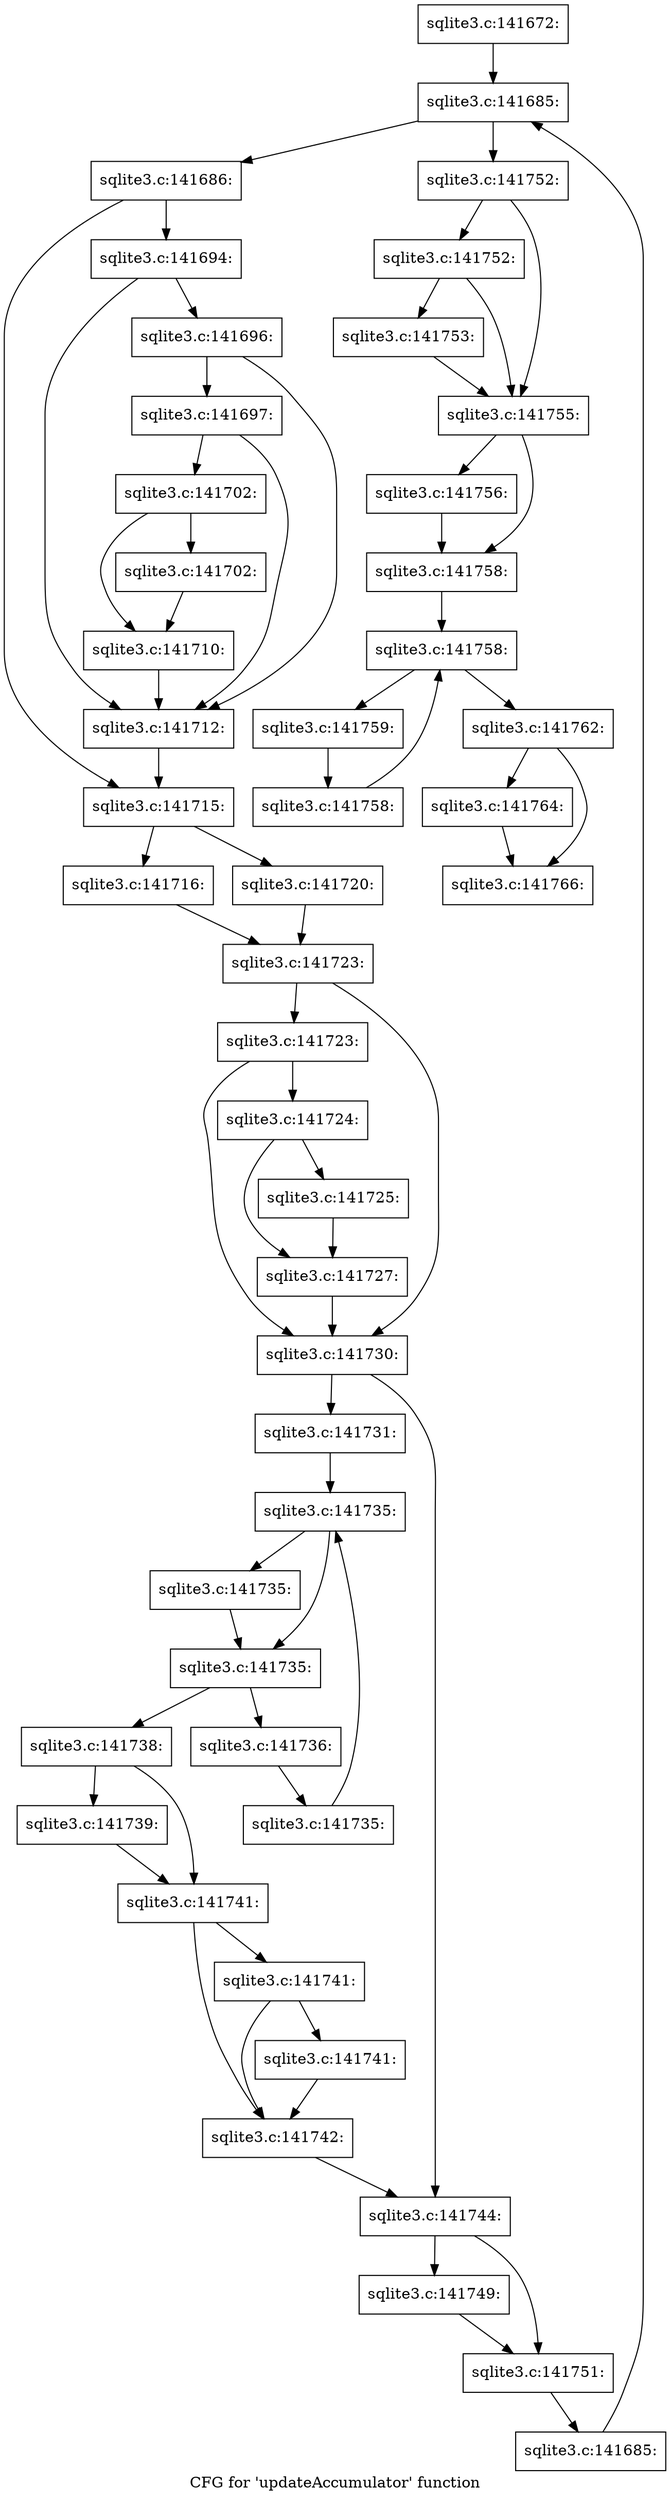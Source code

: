 digraph "CFG for 'updateAccumulator' function" {
	label="CFG for 'updateAccumulator' function";

	Node0x55c0f9c37260 [shape=record,label="{sqlite3.c:141672:}"];
	Node0x55c0f9c37260 -> Node0x55c0f9c3a0e0;
	Node0x55c0f9c3a0e0 [shape=record,label="{sqlite3.c:141685:}"];
	Node0x55c0f9c3a0e0 -> Node0x55c0f9c3a300;
	Node0x55c0f9c3a0e0 -> Node0x55c0f9c39c50;
	Node0x55c0f9c3a300 [shape=record,label="{sqlite3.c:141686:}"];
	Node0x55c0f9c3a300 -> Node0x55c0f9c3ba40;
	Node0x55c0f9c3a300 -> Node0x55c0f9c3ba90;
	Node0x55c0f9c3ba40 [shape=record,label="{sqlite3.c:141694:}"];
	Node0x55c0f9c3ba40 -> Node0x55c0f9c3cac0;
	Node0x55c0f9c3ba40 -> Node0x55c0f9c3c9f0;
	Node0x55c0f9c3cac0 [shape=record,label="{sqlite3.c:141696:}"];
	Node0x55c0f9c3cac0 -> Node0x55c0f9c3ca40;
	Node0x55c0f9c3cac0 -> Node0x55c0f9c3c9f0;
	Node0x55c0f9c3ca40 [shape=record,label="{sqlite3.c:141697:}"];
	Node0x55c0f9c3ca40 -> Node0x55c0f9c3c9a0;
	Node0x55c0f9c3ca40 -> Node0x55c0f9c3c9f0;
	Node0x55c0f9c3c9a0 [shape=record,label="{sqlite3.c:141702:}"];
	Node0x55c0f9c3c9a0 -> Node0x55c0f9c3d700;
	Node0x55c0f9c3c9a0 -> Node0x55c0f9c3d750;
	Node0x55c0f9c3d700 [shape=record,label="{sqlite3.c:141702:}"];
	Node0x55c0f9c3d700 -> Node0x55c0f9c3d750;
	Node0x55c0f9c3d750 [shape=record,label="{sqlite3.c:141710:}"];
	Node0x55c0f9c3d750 -> Node0x55c0f9c3c9f0;
	Node0x55c0f9c3c9f0 [shape=record,label="{sqlite3.c:141712:}"];
	Node0x55c0f9c3c9f0 -> Node0x55c0f9c3ba90;
	Node0x55c0f9c3ba90 [shape=record,label="{sqlite3.c:141715:}"];
	Node0x55c0f9c3ba90 -> Node0x55c0f9c3ea10;
	Node0x55c0f9c3ba90 -> Node0x55c0f9c3eab0;
	Node0x55c0f9c3ea10 [shape=record,label="{sqlite3.c:141716:}"];
	Node0x55c0f9c3ea10 -> Node0x55c0f9c3ea60;
	Node0x55c0f9c3eab0 [shape=record,label="{sqlite3.c:141720:}"];
	Node0x55c0f9c3eab0 -> Node0x55c0f9c3ea60;
	Node0x55c0f9c3ea60 [shape=record,label="{sqlite3.c:141723:}"];
	Node0x55c0f9c3ea60 -> Node0x55c0f9c3fb60;
	Node0x55c0f9c3ea60 -> Node0x55c0f9c3fb10;
	Node0x55c0f9c3fb60 [shape=record,label="{sqlite3.c:141723:}"];
	Node0x55c0f9c3fb60 -> Node0x55c0f9c3f5d0;
	Node0x55c0f9c3fb60 -> Node0x55c0f9c3fb10;
	Node0x55c0f9c3f5d0 [shape=record,label="{sqlite3.c:141724:}"];
	Node0x55c0f9c3f5d0 -> Node0x55c0f9c40270;
	Node0x55c0f9c3f5d0 -> Node0x55c0f9c402c0;
	Node0x55c0f9c40270 [shape=record,label="{sqlite3.c:141725:}"];
	Node0x55c0f9c40270 -> Node0x55c0f9c402c0;
	Node0x55c0f9c402c0 [shape=record,label="{sqlite3.c:141727:}"];
	Node0x55c0f9c402c0 -> Node0x55c0f9c3fb10;
	Node0x55c0f9c3fb10 [shape=record,label="{sqlite3.c:141730:}"];
	Node0x55c0f9c3fb10 -> Node0x55c0f9c40ed0;
	Node0x55c0f9c3fb10 -> Node0x55c0f9c413f0;
	Node0x55c0f9c40ed0 [shape=record,label="{sqlite3.c:141731:}"];
	Node0x55c0f9c40ed0 -> Node0x55c0f9c42950;
	Node0x55c0f9c42950 [shape=record,label="{sqlite3.c:141735:}"];
	Node0x55c0f9c42950 -> Node0x55c0f9c42bf0;
	Node0x55c0f9c42950 -> Node0x55c0f9c42c40;
	Node0x55c0f9c42c40 [shape=record,label="{sqlite3.c:141735:}"];
	Node0x55c0f9c42c40 -> Node0x55c0f9c42bf0;
	Node0x55c0f9c42bf0 [shape=record,label="{sqlite3.c:141735:}"];
	Node0x55c0f9c42bf0 -> Node0x55c0f9c42b70;
	Node0x55c0f9c42bf0 -> Node0x55c0f9c42430;
	Node0x55c0f9c42b70 [shape=record,label="{sqlite3.c:141736:}"];
	Node0x55c0f9c42b70 -> Node0x55c0f9c42ae0;
	Node0x55c0f9c42ae0 [shape=record,label="{sqlite3.c:141735:}"];
	Node0x55c0f9c42ae0 -> Node0x55c0f9c42950;
	Node0x55c0f9c42430 [shape=record,label="{sqlite3.c:141738:}"];
	Node0x55c0f9c42430 -> Node0x55c0f9c43f20;
	Node0x55c0f9c42430 -> Node0x55c0f9c43ed0;
	Node0x55c0f9c43ed0 [shape=record,label="{sqlite3.c:141739:}"];
	Node0x55c0f9c43ed0 -> Node0x55c0f9c43f20;
	Node0x55c0f9c43f20 [shape=record,label="{sqlite3.c:141741:}"];
	Node0x55c0f9c43f20 -> Node0x55c0f9c447e0;
	Node0x55c0f9c43f20 -> Node0x55c0f9c44790;
	Node0x55c0f9c447e0 [shape=record,label="{sqlite3.c:141741:}"];
	Node0x55c0f9c447e0 -> Node0x55c0f9c44740;
	Node0x55c0f9c447e0 -> Node0x55c0f9c44790;
	Node0x55c0f9c44740 [shape=record,label="{sqlite3.c:141741:}"];
	Node0x55c0f9c44740 -> Node0x55c0f9c44790;
	Node0x55c0f9c44790 [shape=record,label="{sqlite3.c:141742:}"];
	Node0x55c0f9c44790 -> Node0x55c0f9c413f0;
	Node0x55c0f9c413f0 [shape=record,label="{sqlite3.c:141744:}"];
	Node0x55c0f9c413f0 -> Node0x55c0f9c45630;
	Node0x55c0f9c413f0 -> Node0x55c0f9c467d0;
	Node0x55c0f9c45630 [shape=record,label="{sqlite3.c:141749:}"];
	Node0x55c0f9c45630 -> Node0x55c0f9c467d0;
	Node0x55c0f9c467d0 [shape=record,label="{sqlite3.c:141751:}"];
	Node0x55c0f9c467d0 -> Node0x55c0f9c3a270;
	Node0x55c0f9c3a270 [shape=record,label="{sqlite3.c:141685:}"];
	Node0x55c0f9c3a270 -> Node0x55c0f9c3a0e0;
	Node0x55c0f9c39c50 [shape=record,label="{sqlite3.c:141752:}"];
	Node0x55c0f9c39c50 -> Node0x55c0f9c47480;
	Node0x55c0f9c39c50 -> Node0x55c0f9c47430;
	Node0x55c0f9c47480 [shape=record,label="{sqlite3.c:141752:}"];
	Node0x55c0f9c47480 -> Node0x55c0f9c473e0;
	Node0x55c0f9c47480 -> Node0x55c0f9c47430;
	Node0x55c0f9c473e0 [shape=record,label="{sqlite3.c:141753:}"];
	Node0x55c0f9c473e0 -> Node0x55c0f9c47430;
	Node0x55c0f9c47430 [shape=record,label="{sqlite3.c:141755:}"];
	Node0x55c0f9c47430 -> Node0x55c0f9c47db0;
	Node0x55c0f9c47430 -> Node0x55c0f9c47e00;
	Node0x55c0f9c47db0 [shape=record,label="{sqlite3.c:141756:}"];
	Node0x55c0f9c47db0 -> Node0x55c0f9c47e00;
	Node0x55c0f9c47e00 [shape=record,label="{sqlite3.c:141758:}"];
	Node0x55c0f9c47e00 -> Node0x55c0f9c489e0;
	Node0x55c0f9c489e0 [shape=record,label="{sqlite3.c:141758:}"];
	Node0x55c0f9c489e0 -> Node0x55c0f9c48c00;
	Node0x55c0f9c489e0 -> Node0x55c0f9c48510;
	Node0x55c0f9c48c00 [shape=record,label="{sqlite3.c:141759:}"];
	Node0x55c0f9c48c00 -> Node0x55c0f9c48b70;
	Node0x55c0f9c48b70 [shape=record,label="{sqlite3.c:141758:}"];
	Node0x55c0f9c48b70 -> Node0x55c0f9c489e0;
	Node0x55c0f9c48510 [shape=record,label="{sqlite3.c:141762:}"];
	Node0x55c0f9c48510 -> Node0x55c0f9c49f00;
	Node0x55c0f9c48510 -> Node0x55c0f9c49f50;
	Node0x55c0f9c49f00 [shape=record,label="{sqlite3.c:141764:}"];
	Node0x55c0f9c49f00 -> Node0x55c0f9c49f50;
	Node0x55c0f9c49f50 [shape=record,label="{sqlite3.c:141766:}"];
}
